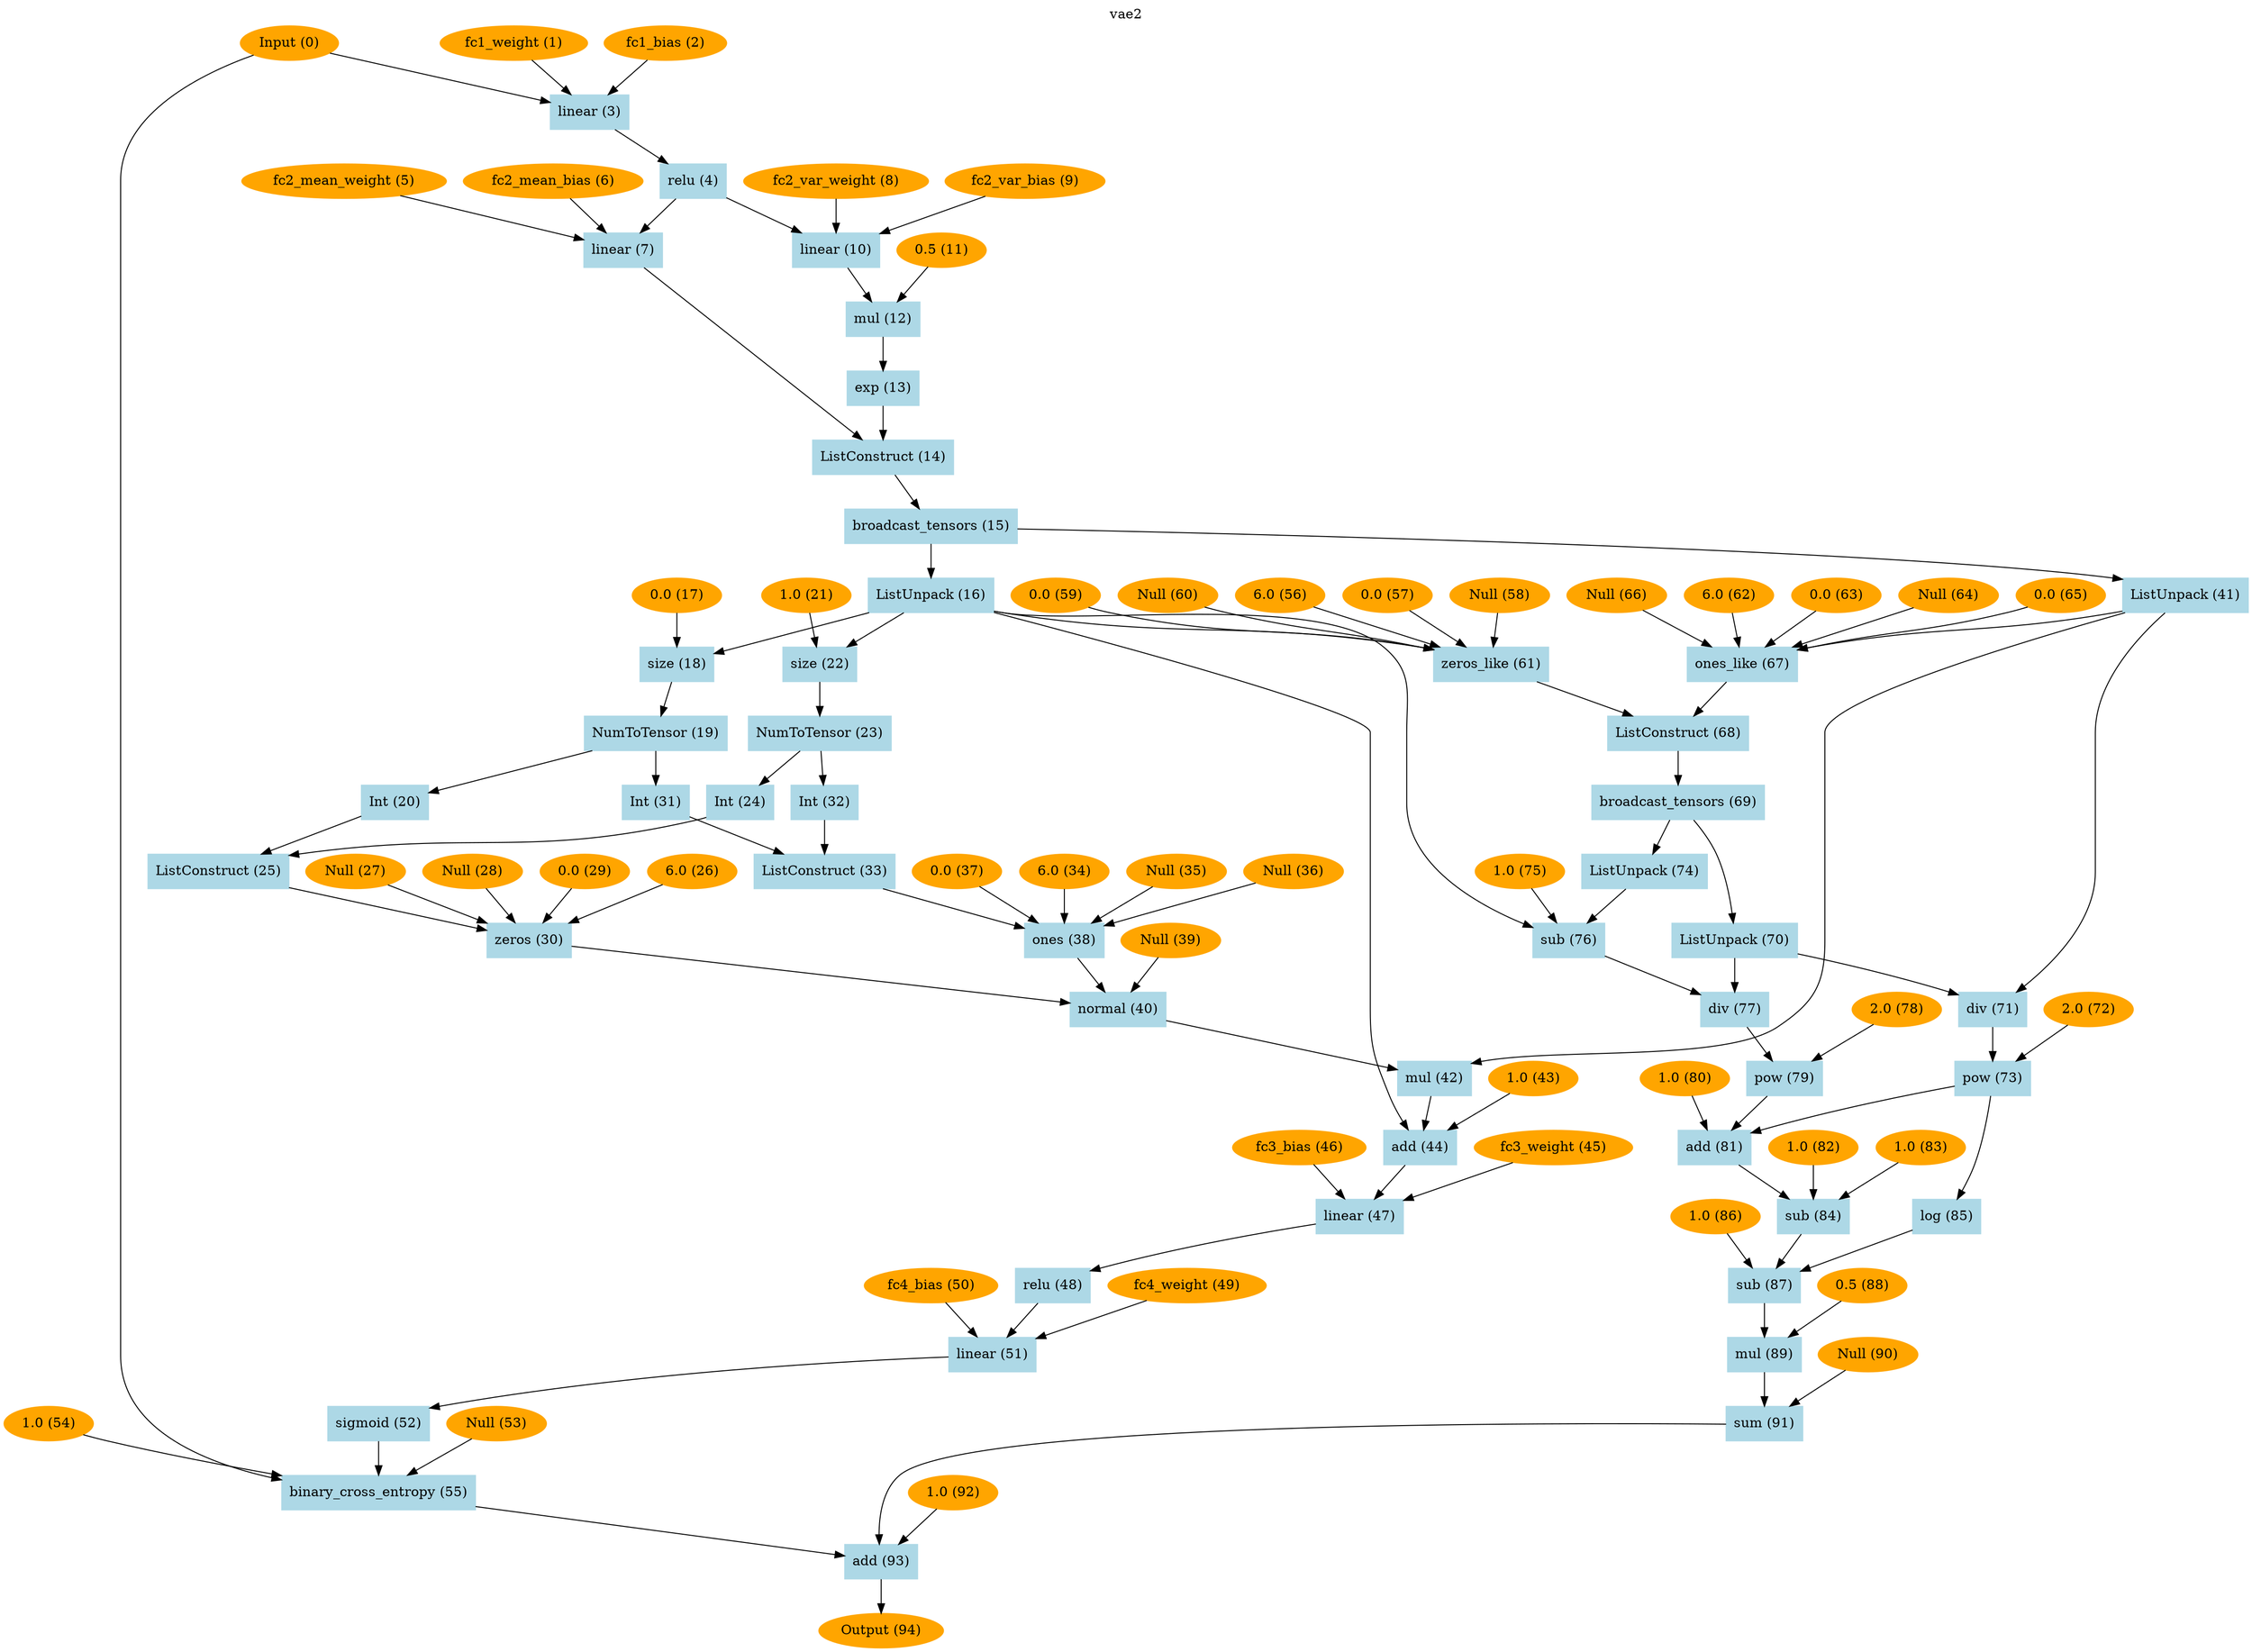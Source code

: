 digraph g{
graph[label=vae2, labelloc="t"];
1 [label="Input (0)", color=orange, style=filled]
2 [label="fc1_weight (1)", color=orange, style=filled]
3 [label="fc1_bias (2)", color=orange, style=filled]
4 [label="linear (3)", color=lightblue, style=filled, shape=box]
1 -> 4
2 -> 4
3 -> 4
5 [label="relu (4)", color=lightblue, style=filled, shape=box]
4 -> 5
6 [label="fc2_mean_weight (5)", color=orange, style=filled]
7 [label="fc2_mean_bias (6)", color=orange, style=filled]
8 [label="linear (7)", color=lightblue, style=filled, shape=box]
5 -> 8
6 -> 8
7 -> 8
9 [label="fc2_var_weight (8)", color=orange, style=filled]
10 [label="fc2_var_bias (9)", color=orange, style=filled]
11 [label="linear (10)", color=lightblue, style=filled, shape=box]
5 -> 11
9 -> 11
10 -> 11
12 [label="0.5 (11)", color=orange, style=filled]
13 [label="mul (12)", color=lightblue, style=filled, shape=box]
11 -> 13
12 -> 13
14 [label="exp (13)", color=lightblue, style=filled, shape=box]
13 -> 14
15 [label="ListConstruct (14)", color=lightblue, style=filled, shape=box]
8 -> 15
14 -> 15
16 [label="broadcast_tensors (15)", color=lightblue, style=filled, shape=box]
15 -> 16
17 [label="ListUnpack (16)", color=lightblue, style=filled, shape=box]
16 -> 17
18 [label="0.0 (17)", color=orange, style=filled]
19 [label="size (18)", color=lightblue, style=filled, shape=box]
17 -> 19
18 -> 19
20 [label="NumToTensor (19)", color=lightblue, style=filled, shape=box]
19 -> 20
21 [label="Int (20)", color=lightblue, style=filled, shape=box]
20 -> 21
22 [label="1.0 (21)", color=orange, style=filled]
23 [label="size (22)", color=lightblue, style=filled, shape=box]
17 -> 23
22 -> 23
24 [label="NumToTensor (23)", color=lightblue, style=filled, shape=box]
23 -> 24
25 [label="Int (24)", color=lightblue, style=filled, shape=box]
24 -> 25
26 [label="ListConstruct (25)", color=lightblue, style=filled, shape=box]
21 -> 26
25 -> 26
27 [label="6.0 (26)", color=orange, style=filled]
28 [label="Null (27)", color=orange, style=filled]
29 [label="Null (28)", color=orange, style=filled]
30 [label="0.0 (29)", color=orange, style=filled]
31 [label="zeros (30)", color=lightblue, style=filled, shape=box]
26 -> 31
27 -> 31
28 -> 31
29 -> 31
30 -> 31
32 [label="Int (31)", color=lightblue, style=filled, shape=box]
20 -> 32
33 [label="Int (32)", color=lightblue, style=filled, shape=box]
24 -> 33
34 [label="ListConstruct (33)", color=lightblue, style=filled, shape=box]
32 -> 34
33 -> 34
35 [label="6.0 (34)", color=orange, style=filled]
36 [label="Null (35)", color=orange, style=filled]
37 [label="Null (36)", color=orange, style=filled]
38 [label="0.0 (37)", color=orange, style=filled]
39 [label="ones (38)", color=lightblue, style=filled, shape=box]
34 -> 39
35 -> 39
36 -> 39
37 -> 39
38 -> 39
40 [label="Null (39)", color=orange, style=filled]
41 [label="normal (40)", color=lightblue, style=filled, shape=box]
31 -> 41
39 -> 41
40 -> 41
42 [label="ListUnpack (41)", color=lightblue, style=filled, shape=box]
16 -> 42
43 [label="mul (42)", color=lightblue, style=filled, shape=box]
41 -> 43
42 -> 43
44 [label="1.0 (43)", color=orange, style=filled]
45 [label="add (44)", color=lightblue, style=filled, shape=box]
17 -> 45
43 -> 45
44 -> 45
46 [label="fc3_weight (45)", color=orange, style=filled]
47 [label="fc3_bias (46)", color=orange, style=filled]
48 [label="linear (47)", color=lightblue, style=filled, shape=box]
45 -> 48
46 -> 48
47 -> 48
49 [label="relu (48)", color=lightblue, style=filled, shape=box]
48 -> 49
50 [label="fc4_weight (49)", color=orange, style=filled]
51 [label="fc4_bias (50)", color=orange, style=filled]
52 [label="linear (51)", color=lightblue, style=filled, shape=box]
49 -> 52
50 -> 52
51 -> 52
53 [label="sigmoid (52)", color=lightblue, style=filled, shape=box]
52 -> 53
54 [label="Null (53)", color=orange, style=filled]
55 [label="1.0 (54)", color=orange, style=filled]
56 [label="binary_cross_entropy (55)", color=lightblue, style=filled, shape=box]
53 -> 56
1 -> 56
54 -> 56
55 -> 56
57 [label="6.0 (56)", color=orange, style=filled]
58 [label="0.0 (57)", color=orange, style=filled]
59 [label="Null (58)", color=orange, style=filled]
60 [label="0.0 (59)", color=orange, style=filled]
61 [label="Null (60)", color=orange, style=filled]
62 [label="zeros_like (61)", color=lightblue, style=filled, shape=box]
17 -> 62
57 -> 62
58 -> 62
59 -> 62
60 -> 62
61 -> 62
63 [label="6.0 (62)", color=orange, style=filled]
64 [label="0.0 (63)", color=orange, style=filled]
65 [label="Null (64)", color=orange, style=filled]
66 [label="0.0 (65)", color=orange, style=filled]
67 [label="Null (66)", color=orange, style=filled]
68 [label="ones_like (67)", color=lightblue, style=filled, shape=box]
42 -> 68
63 -> 68
64 -> 68
65 -> 68
66 -> 68
67 -> 68
69 [label="ListConstruct (68)", color=lightblue, style=filled, shape=box]
62 -> 69
68 -> 69
70 [label="broadcast_tensors (69)", color=lightblue, style=filled, shape=box]
69 -> 70
71 [label="ListUnpack (70)", color=lightblue, style=filled, shape=box]
70 -> 71
72 [label="div (71)", color=lightblue, style=filled, shape=box]
42 -> 72
71 -> 72
73 [label="2.0 (72)", color=orange, style=filled]
74 [label="pow (73)", color=lightblue, style=filled, shape=box]
72 -> 74
73 -> 74
75 [label="ListUnpack (74)", color=lightblue, style=filled, shape=box]
70 -> 75
76 [label="1.0 (75)", color=orange, style=filled]
77 [label="sub (76)", color=lightblue, style=filled, shape=box]
17 -> 77
75 -> 77
76 -> 77
78 [label="div (77)", color=lightblue, style=filled, shape=box]
77 -> 78
71 -> 78
79 [label="2.0 (78)", color=orange, style=filled]
80 [label="pow (79)", color=lightblue, style=filled, shape=box]
78 -> 80
79 -> 80
81 [label="1.0 (80)", color=orange, style=filled]
82 [label="add (81)", color=lightblue, style=filled, shape=box]
74 -> 82
80 -> 82
81 -> 82
83 [label="1.0 (82)", color=orange, style=filled]
84 [label="1.0 (83)", color=orange, style=filled]
85 [label="sub (84)", color=lightblue, style=filled, shape=box]
82 -> 85
83 -> 85
84 -> 85
86 [label="log (85)", color=lightblue, style=filled, shape=box]
74 -> 86
87 [label="1.0 (86)", color=orange, style=filled]
88 [label="sub (87)", color=lightblue, style=filled, shape=box]
85 -> 88
86 -> 88
87 -> 88
89 [label="0.5 (88)", color=orange, style=filled]
90 [label="mul (89)", color=lightblue, style=filled, shape=box]
88 -> 90
89 -> 90
91 [label="Null (90)", color=orange, style=filled]
92 [label="sum (91)", color=lightblue, style=filled, shape=box]
90 -> 92
91 -> 92
93 [label="1.0 (92)", color=orange, style=filled]
94 [label="add (93)", color=lightblue, style=filled, shape=box]
56 -> 94
92 -> 94
93 -> 94
95 [label="Output (94)", color=orange, style=filled]
94 -> 95
}